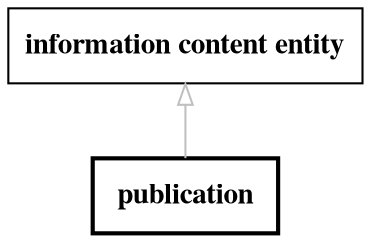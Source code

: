 // biolink model
digraph {
	graph [fontsize=32 penwidth=5]
	node [color=black fontname="times bold" shape=rectangle]
	edge [color=gray fontcolor=darkgray]
	publication [label=" publication " style=bold]
	"information content entity" -> publication [label="" arrowtail=onormal dir=back]
}
